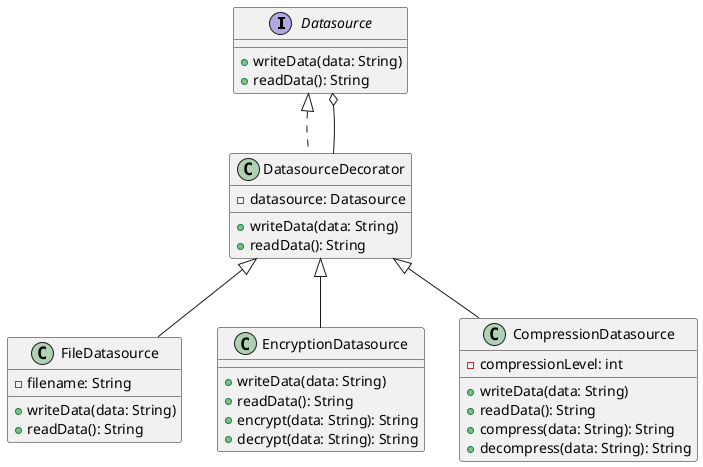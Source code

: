 @startuml Decorator Design pattern

interface Datasource {
    +writeData(data: String)
    +readData(): String
}

class DatasourceDecorator implements Datasource {
    {field} -datasource: Datasource
    {method} +writeData(data: String)
    {method} +readData(): String
}

class FileDatasource extends DatasourceDecorator {

    {field} -filename: String

    {method} +writeData(data: String)
    {method} +readData(): String
}

class EncryptionDatasource extends DatasourceDecorator {

    {method} +writeData(data: String)
    {method} +readData(): String
    {method} +encrypt(data: String): String
    {method} +decrypt(data: String): String
}

class CompressionDatasource extends DatasourceDecorator {
    {field} -compressionLevel: int
    {method} +writeData(data: String)
    {method} +readData(): String
    {method} +compress(data: String): String
    {method} +decompress(data: String): String
}

Datasource o-- DatasourceDecorator